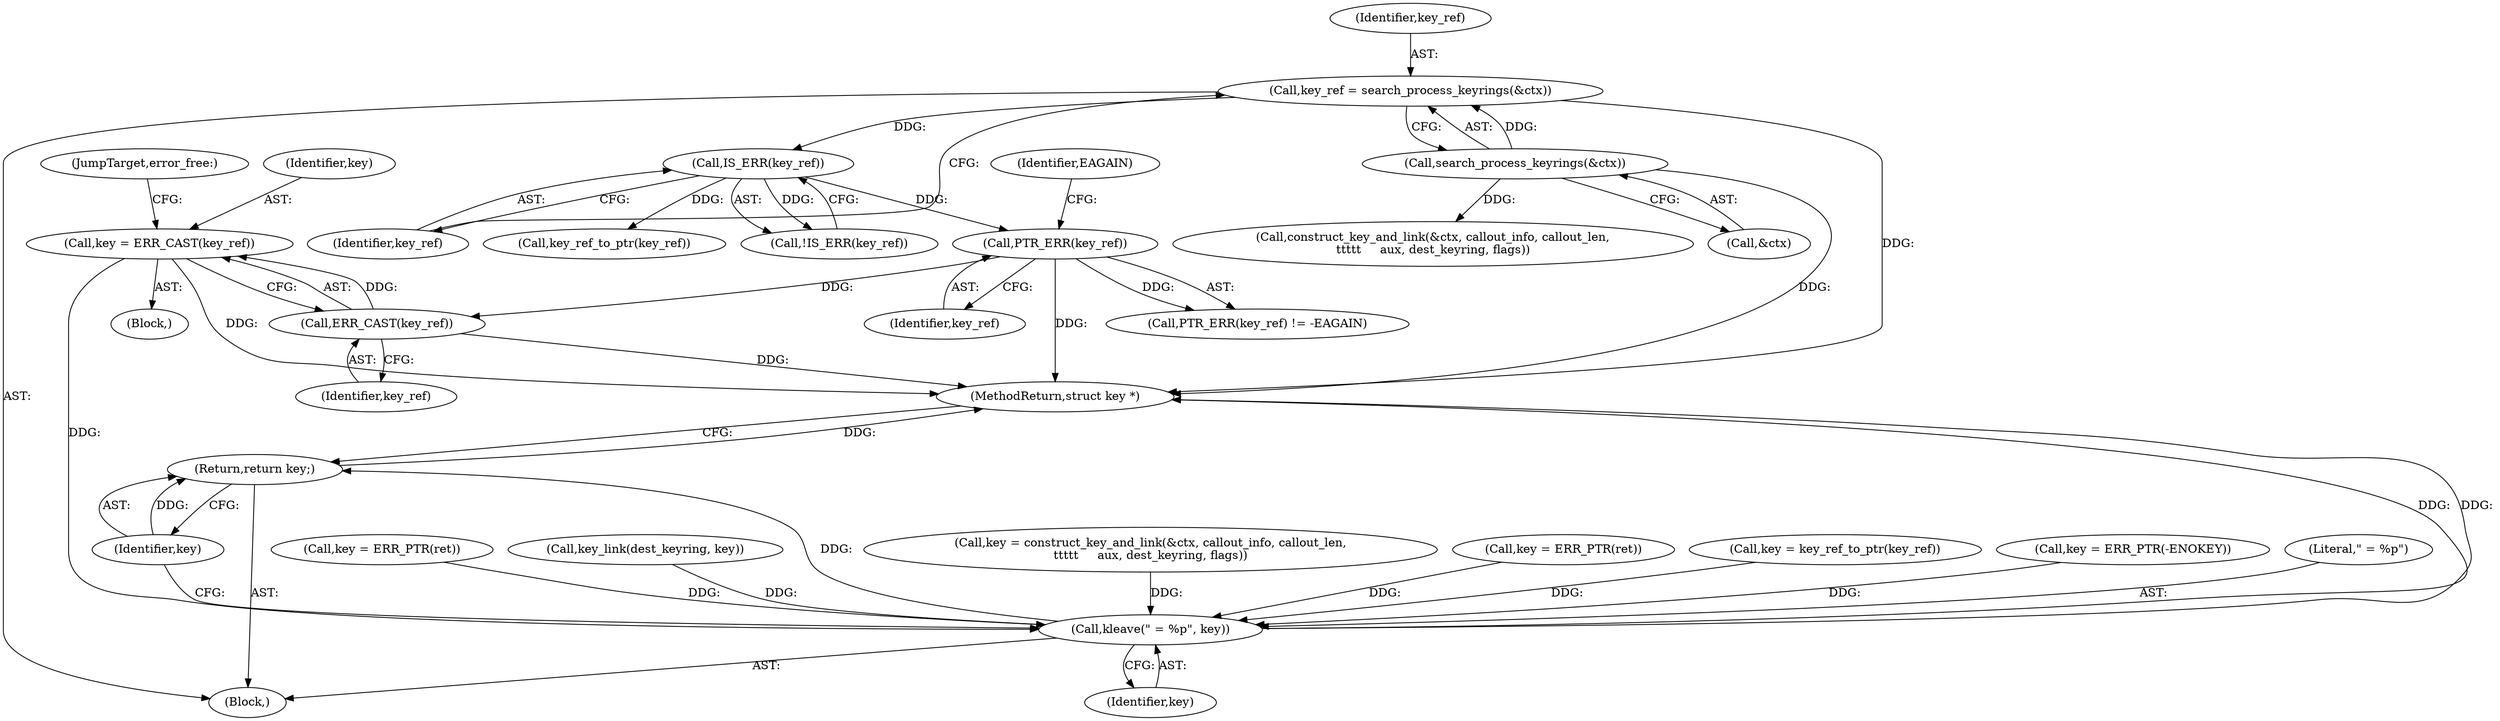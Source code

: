 digraph "0_linux_c06cfb08b88dfbe13be44a69ae2fdc3a7c902d81_4@pointer" {
"1000203" [label="(Call,key = ERR_CAST(key_ref))"];
"1000205" [label="(Call,ERR_CAST(key_ref))"];
"1000198" [label="(Call,PTR_ERR(key_ref))"];
"1000163" [label="(Call,IS_ERR(key_ref))"];
"1000156" [label="(Call,key_ref = search_process_keyrings(&ctx))"];
"1000158" [label="(Call,search_process_keyrings(&ctx))"];
"1000239" [label="(Call,kleave(\" = %p\", key))"];
"1000242" [label="(Return,return key;)"];
"1000204" [label="(Identifier,key)"];
"1000151" [label="(Call,key = ERR_PTR(ret))"];
"1000201" [label="(Identifier,EAGAIN)"];
"1000162" [label="(Call,!IS_ERR(key_ref))"];
"1000202" [label="(Block,)"];
"1000198" [label="(Call,PTR_ERR(key_ref))"];
"1000156" [label="(Call,key_ref = search_process_keyrings(&ctx))"];
"1000164" [label="(Identifier,key_ref)"];
"1000197" [label="(Call,PTR_ERR(key_ref) != -EAGAIN)"];
"1000241" [label="(Identifier,key)"];
"1000178" [label="(Call,key_link(dest_keyring, key))"];
"1000243" [label="(Identifier,key)"];
"1000157" [label="(Identifier,key_ref)"];
"1000218" [label="(Call,key = construct_key_and_link(&ctx, callout_info, callout_len,\n\t\t\t\t\t     aux, dest_keyring, flags))"];
"1000228" [label="(JumpTarget,error_free:)"];
"1000159" [label="(Call,&ctx)"];
"1000242" [label="(Return,return key;)"];
"1000163" [label="(Call,IS_ERR(key_ref))"];
"1000190" [label="(Call,key = ERR_PTR(ret))"];
"1000166" [label="(Call,key = key_ref_to_ptr(key_ref))"];
"1000158" [label="(Call,search_process_keyrings(&ctx))"];
"1000220" [label="(Call,construct_key_and_link(&ctx, callout_info, callout_len,\n\t\t\t\t\t     aux, dest_keyring, flags))"];
"1000199" [label="(Identifier,key_ref)"];
"1000209" [label="(Call,key = ERR_PTR(-ENOKEY))"];
"1000206" [label="(Identifier,key_ref)"];
"1000240" [label="(Literal,\" = %p\")"];
"1000205" [label="(Call,ERR_CAST(key_ref))"];
"1000203" [label="(Call,key = ERR_CAST(key_ref))"];
"1000244" [label="(MethodReturn,struct key *)"];
"1000239" [label="(Call,kleave(\" = %p\", key))"];
"1000168" [label="(Call,key_ref_to_ptr(key_ref))"];
"1000110" [label="(Block,)"];
"1000203" -> "1000202"  [label="AST: "];
"1000203" -> "1000205"  [label="CFG: "];
"1000204" -> "1000203"  [label="AST: "];
"1000205" -> "1000203"  [label="AST: "];
"1000228" -> "1000203"  [label="CFG: "];
"1000203" -> "1000244"  [label="DDG: "];
"1000205" -> "1000203"  [label="DDG: "];
"1000203" -> "1000239"  [label="DDG: "];
"1000205" -> "1000206"  [label="CFG: "];
"1000206" -> "1000205"  [label="AST: "];
"1000205" -> "1000244"  [label="DDG: "];
"1000198" -> "1000205"  [label="DDG: "];
"1000198" -> "1000197"  [label="AST: "];
"1000198" -> "1000199"  [label="CFG: "];
"1000199" -> "1000198"  [label="AST: "];
"1000201" -> "1000198"  [label="CFG: "];
"1000198" -> "1000244"  [label="DDG: "];
"1000198" -> "1000197"  [label="DDG: "];
"1000163" -> "1000198"  [label="DDG: "];
"1000163" -> "1000162"  [label="AST: "];
"1000163" -> "1000164"  [label="CFG: "];
"1000164" -> "1000163"  [label="AST: "];
"1000162" -> "1000163"  [label="CFG: "];
"1000163" -> "1000162"  [label="DDG: "];
"1000156" -> "1000163"  [label="DDG: "];
"1000163" -> "1000168"  [label="DDG: "];
"1000156" -> "1000110"  [label="AST: "];
"1000156" -> "1000158"  [label="CFG: "];
"1000157" -> "1000156"  [label="AST: "];
"1000158" -> "1000156"  [label="AST: "];
"1000164" -> "1000156"  [label="CFG: "];
"1000156" -> "1000244"  [label="DDG: "];
"1000158" -> "1000156"  [label="DDG: "];
"1000158" -> "1000159"  [label="CFG: "];
"1000159" -> "1000158"  [label="AST: "];
"1000158" -> "1000244"  [label="DDG: "];
"1000158" -> "1000220"  [label="DDG: "];
"1000239" -> "1000110"  [label="AST: "];
"1000239" -> "1000241"  [label="CFG: "];
"1000240" -> "1000239"  [label="AST: "];
"1000241" -> "1000239"  [label="AST: "];
"1000243" -> "1000239"  [label="CFG: "];
"1000239" -> "1000244"  [label="DDG: "];
"1000239" -> "1000244"  [label="DDG: "];
"1000209" -> "1000239"  [label="DDG: "];
"1000218" -> "1000239"  [label="DDG: "];
"1000151" -> "1000239"  [label="DDG: "];
"1000166" -> "1000239"  [label="DDG: "];
"1000190" -> "1000239"  [label="DDG: "];
"1000178" -> "1000239"  [label="DDG: "];
"1000239" -> "1000242"  [label="DDG: "];
"1000242" -> "1000110"  [label="AST: "];
"1000242" -> "1000243"  [label="CFG: "];
"1000243" -> "1000242"  [label="AST: "];
"1000244" -> "1000242"  [label="CFG: "];
"1000242" -> "1000244"  [label="DDG: "];
"1000243" -> "1000242"  [label="DDG: "];
}
